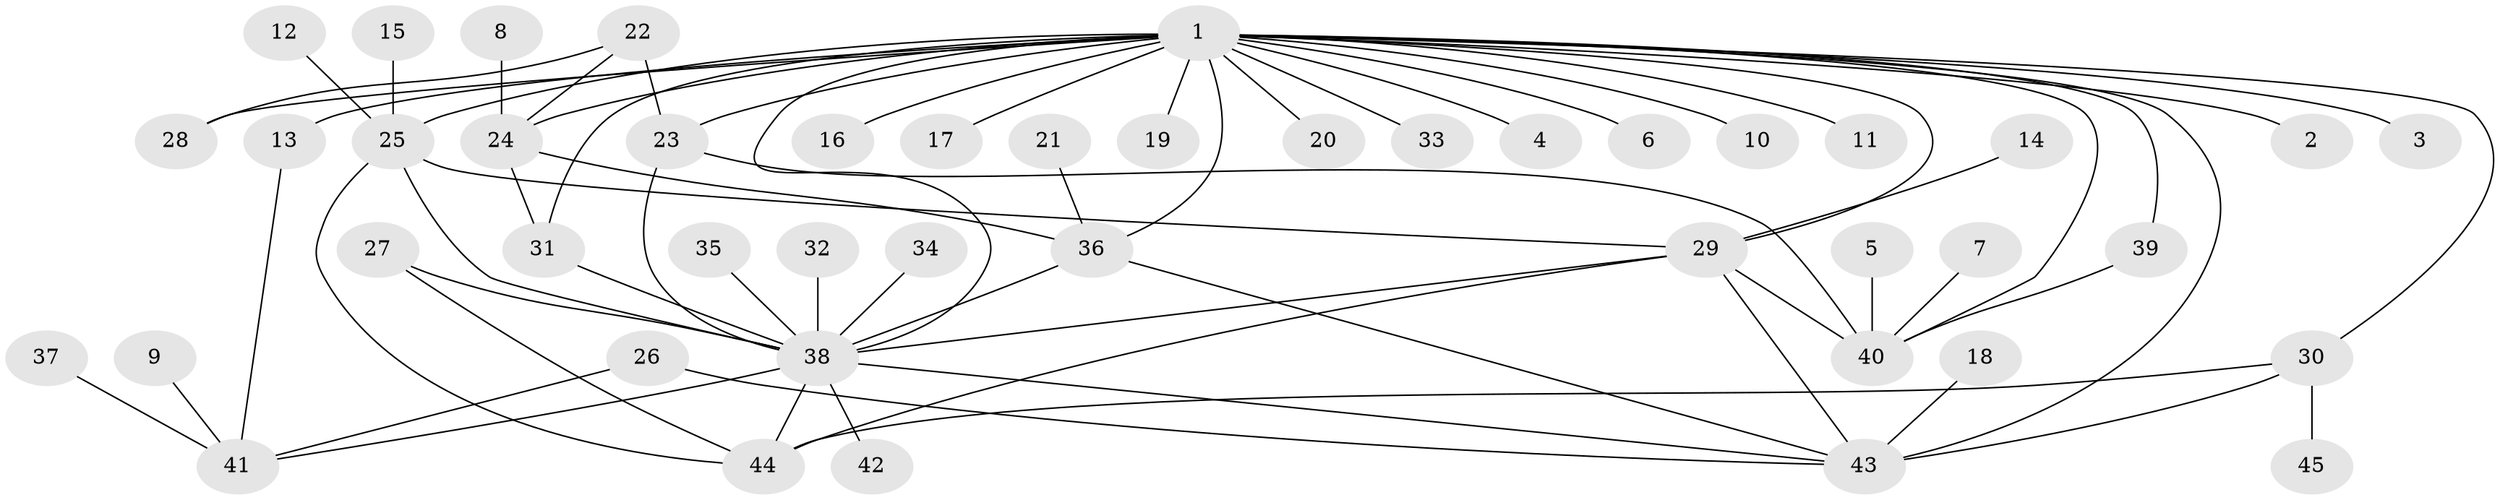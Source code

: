 // original degree distribution, {5: 0.046511627906976744, 29: 0.011627906976744186, 8: 0.023255813953488372, 4: 0.09302325581395349, 1: 0.5, 14: 0.011627906976744186, 10: 0.011627906976744186, 7: 0.011627906976744186, 3: 0.06976744186046512, 2: 0.20930232558139536, 11: 0.011627906976744186}
// Generated by graph-tools (version 1.1) at 2025/26/03/09/25 03:26:06]
// undirected, 45 vertices, 67 edges
graph export_dot {
graph [start="1"]
  node [color=gray90,style=filled];
  1;
  2;
  3;
  4;
  5;
  6;
  7;
  8;
  9;
  10;
  11;
  12;
  13;
  14;
  15;
  16;
  17;
  18;
  19;
  20;
  21;
  22;
  23;
  24;
  25;
  26;
  27;
  28;
  29;
  30;
  31;
  32;
  33;
  34;
  35;
  36;
  37;
  38;
  39;
  40;
  41;
  42;
  43;
  44;
  45;
  1 -- 2 [weight=1.0];
  1 -- 3 [weight=1.0];
  1 -- 4 [weight=1.0];
  1 -- 6 [weight=1.0];
  1 -- 10 [weight=1.0];
  1 -- 11 [weight=1.0];
  1 -- 13 [weight=2.0];
  1 -- 16 [weight=1.0];
  1 -- 17 [weight=1.0];
  1 -- 19 [weight=1.0];
  1 -- 20 [weight=1.0];
  1 -- 23 [weight=2.0];
  1 -- 24 [weight=2.0];
  1 -- 25 [weight=1.0];
  1 -- 28 [weight=1.0];
  1 -- 29 [weight=2.0];
  1 -- 30 [weight=1.0];
  1 -- 31 [weight=2.0];
  1 -- 33 [weight=1.0];
  1 -- 36 [weight=1.0];
  1 -- 38 [weight=2.0];
  1 -- 39 [weight=1.0];
  1 -- 40 [weight=1.0];
  1 -- 43 [weight=1.0];
  5 -- 40 [weight=1.0];
  7 -- 40 [weight=1.0];
  8 -- 24 [weight=1.0];
  9 -- 41 [weight=1.0];
  12 -- 25 [weight=1.0];
  13 -- 41 [weight=1.0];
  14 -- 29 [weight=1.0];
  15 -- 25 [weight=1.0];
  18 -- 43 [weight=1.0];
  21 -- 36 [weight=1.0];
  22 -- 23 [weight=2.0];
  22 -- 24 [weight=1.0];
  22 -- 28 [weight=1.0];
  23 -- 38 [weight=1.0];
  23 -- 40 [weight=1.0];
  24 -- 31 [weight=1.0];
  24 -- 36 [weight=1.0];
  25 -- 29 [weight=1.0];
  25 -- 38 [weight=1.0];
  25 -- 44 [weight=1.0];
  26 -- 41 [weight=1.0];
  26 -- 43 [weight=1.0];
  27 -- 38 [weight=1.0];
  27 -- 44 [weight=1.0];
  29 -- 38 [weight=1.0];
  29 -- 40 [weight=1.0];
  29 -- 43 [weight=1.0];
  29 -- 44 [weight=1.0];
  30 -- 43 [weight=2.0];
  30 -- 44 [weight=1.0];
  30 -- 45 [weight=1.0];
  31 -- 38 [weight=1.0];
  32 -- 38 [weight=1.0];
  34 -- 38 [weight=1.0];
  35 -- 38 [weight=1.0];
  36 -- 38 [weight=1.0];
  36 -- 43 [weight=1.0];
  37 -- 41 [weight=1.0];
  38 -- 41 [weight=1.0];
  38 -- 42 [weight=1.0];
  38 -- 43 [weight=1.0];
  38 -- 44 [weight=1.0];
  39 -- 40 [weight=1.0];
}
